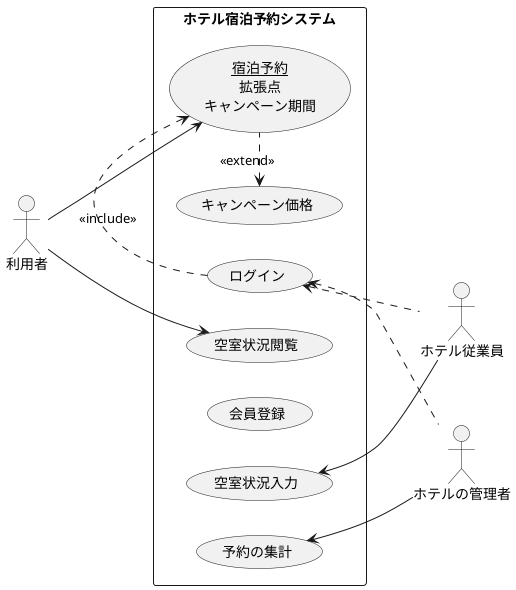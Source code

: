 @startuml ユースケース図
left to right direction

actor 利用者
actor ホテル従業員
actor ホテルの管理者

rectangle ホテル宿泊予約システム{
 usecase 空室状況閲覧
 usecase ログイン
 usecase 会員登録

 usecase キャンペーン価格
 usecase 空室状況入力
 usecase 予約の集計
 usecase (<u>宿泊予約</u>\n拡張点\nキャンペーン期間) as input
'予約の時にアカウント登録（ログイン）をする
}

利用者 --> 空室状況閲覧
利用者 --> input
キャンペーン価格 <. input : << extend >>
ログイン .> input: << include >>
ログイン <. ホテル従業員
ログイン <. ホテルの管理者
空室状況入力 <-- ホテル従業員
予約の集計 <-- ホテルの管理者
@enduml
